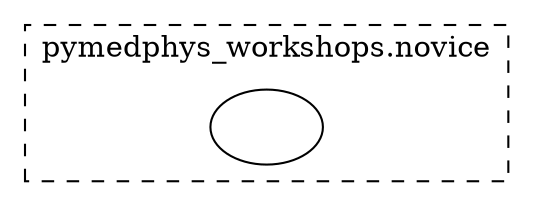 
                strict digraph  {
                    subgraph cluster_0 {
                        "";
                        label = "pymedphys_workshops.novice";
                        style = dashed;
                    }
                }
            